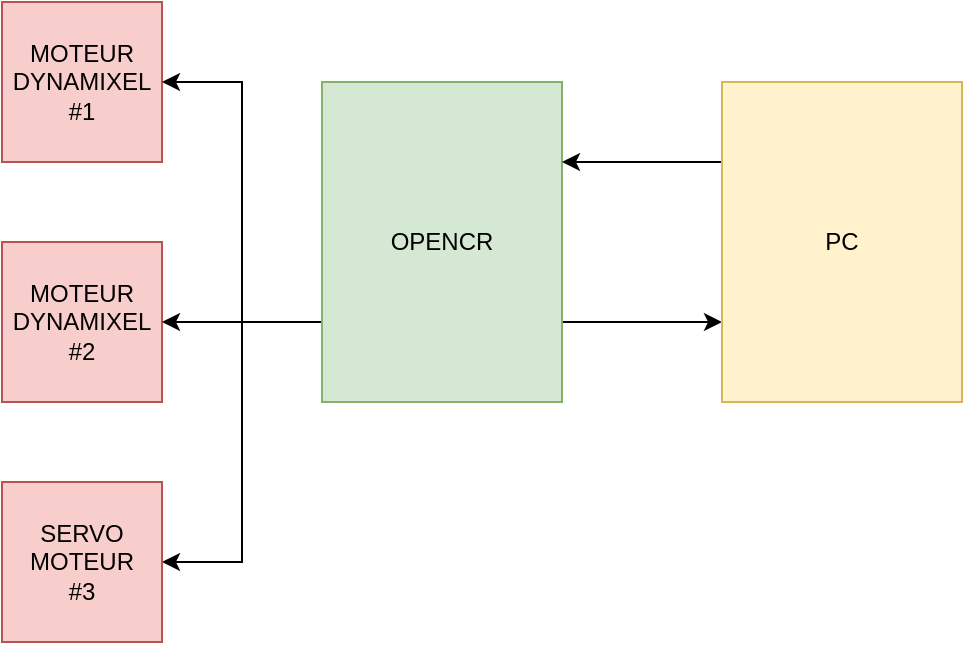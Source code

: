 <mxfile version="10.6.0" type="github"><diagram id="hdBtNMoaoThl6rQnZap4" name="Page-1"><mxGraphModel dx="628" dy="576" grid="1" gridSize="10" guides="1" tooltips="1" connect="1" arrows="1" fold="1" page="1" pageScale="1" pageWidth="827" pageHeight="1169" math="0" shadow="0"><root><mxCell id="0"/><mxCell id="1" parent="0"/><mxCell id="N6qYJfp9zmOf2r6sSIlm-1" value="MOTEUR&lt;br&gt;DYNAMIXEL&lt;br&gt;#1&lt;br&gt;" style="rounded=0;whiteSpace=wrap;html=1;fillColor=#f8cecc;strokeColor=#b85450;" vertex="1" parent="1"><mxGeometry x="200" y="120" width="80" height="80" as="geometry"/></mxCell><mxCell id="N6qYJfp9zmOf2r6sSIlm-2" value="MOTEUR&lt;br&gt;DYNAMIXEL&lt;br&gt;#2&lt;br&gt;" style="rounded=0;whiteSpace=wrap;html=1;fillColor=#f8cecc;strokeColor=#b85450;" vertex="1" parent="1"><mxGeometry x="200" y="240" width="80" height="80" as="geometry"/></mxCell><mxCell id="N6qYJfp9zmOf2r6sSIlm-9" style="edgeStyle=orthogonalEdgeStyle;rounded=0;orthogonalLoop=1;jettySize=auto;html=1;entryX=1;entryY=0.5;entryDx=0;entryDy=0;" edge="1" parent="1" source="N6qYJfp9zmOf2r6sSIlm-4" target="N6qYJfp9zmOf2r6sSIlm-1"><mxGeometry relative="1" as="geometry"><Array as="points"><mxPoint x="320" y="280"/><mxPoint x="320" y="160"/></Array></mxGeometry></mxCell><mxCell id="N6qYJfp9zmOf2r6sSIlm-10" style="edgeStyle=orthogonalEdgeStyle;rounded=0;orthogonalLoop=1;jettySize=auto;html=1;entryX=1;entryY=0.5;entryDx=0;entryDy=0;" edge="1" parent="1" source="N6qYJfp9zmOf2r6sSIlm-4" target="N6qYJfp9zmOf2r6sSIlm-2"><mxGeometry relative="1" as="geometry"><Array as="points"><mxPoint x="340" y="280"/><mxPoint x="340" y="280"/></Array></mxGeometry></mxCell><mxCell id="N6qYJfp9zmOf2r6sSIlm-12" style="edgeStyle=orthogonalEdgeStyle;rounded=0;orthogonalLoop=1;jettySize=auto;html=1;entryX=0;entryY=0.75;entryDx=0;entryDy=0;exitX=1;exitY=0.25;exitDx=0;exitDy=0;" edge="1" parent="1" source="N6qYJfp9zmOf2r6sSIlm-4" target="N6qYJfp9zmOf2r6sSIlm-6"><mxGeometry relative="1" as="geometry"><Array as="points"><mxPoint x="480" y="280"/></Array></mxGeometry></mxCell><mxCell id="N6qYJfp9zmOf2r6sSIlm-14" style="edgeStyle=orthogonalEdgeStyle;rounded=0;orthogonalLoop=1;jettySize=auto;html=1;entryX=1;entryY=0.5;entryDx=0;entryDy=0;" edge="1" parent="1" source="N6qYJfp9zmOf2r6sSIlm-4" target="N6qYJfp9zmOf2r6sSIlm-13"><mxGeometry relative="1" as="geometry"><Array as="points"><mxPoint x="320" y="280"/><mxPoint x="320" y="400"/></Array></mxGeometry></mxCell><mxCell id="N6qYJfp9zmOf2r6sSIlm-4" value="OPENCR&lt;br&gt;" style="rounded=0;whiteSpace=wrap;html=1;fillColor=#d5e8d4;strokeColor=#82b366;" vertex="1" parent="1"><mxGeometry x="360" y="160" width="120" height="160" as="geometry"/></mxCell><mxCell id="N6qYJfp9zmOf2r6sSIlm-11" style="edgeStyle=orthogonalEdgeStyle;rounded=0;orthogonalLoop=1;jettySize=auto;html=1;" edge="1" parent="1" source="N6qYJfp9zmOf2r6sSIlm-6"><mxGeometry relative="1" as="geometry"><mxPoint x="480" y="200" as="targetPoint"/><Array as="points"><mxPoint x="480" y="200"/></Array></mxGeometry></mxCell><mxCell id="N6qYJfp9zmOf2r6sSIlm-6" value="PC&lt;br&gt;" style="rounded=0;whiteSpace=wrap;html=1;fillColor=#fff2cc;strokeColor=#d6b656;" vertex="1" parent="1"><mxGeometry x="560" y="160" width="120" height="160" as="geometry"/></mxCell><mxCell id="N6qYJfp9zmOf2r6sSIlm-13" value="SERVO&lt;br&gt;MOTEUR&lt;br&gt;#3&lt;br&gt;" style="rounded=0;whiteSpace=wrap;html=1;fillColor=#f8cecc;strokeColor=#b85450;" vertex="1" parent="1"><mxGeometry x="200" y="360" width="80" height="80" as="geometry"/></mxCell></root></mxGraphModel></diagram></mxfile>